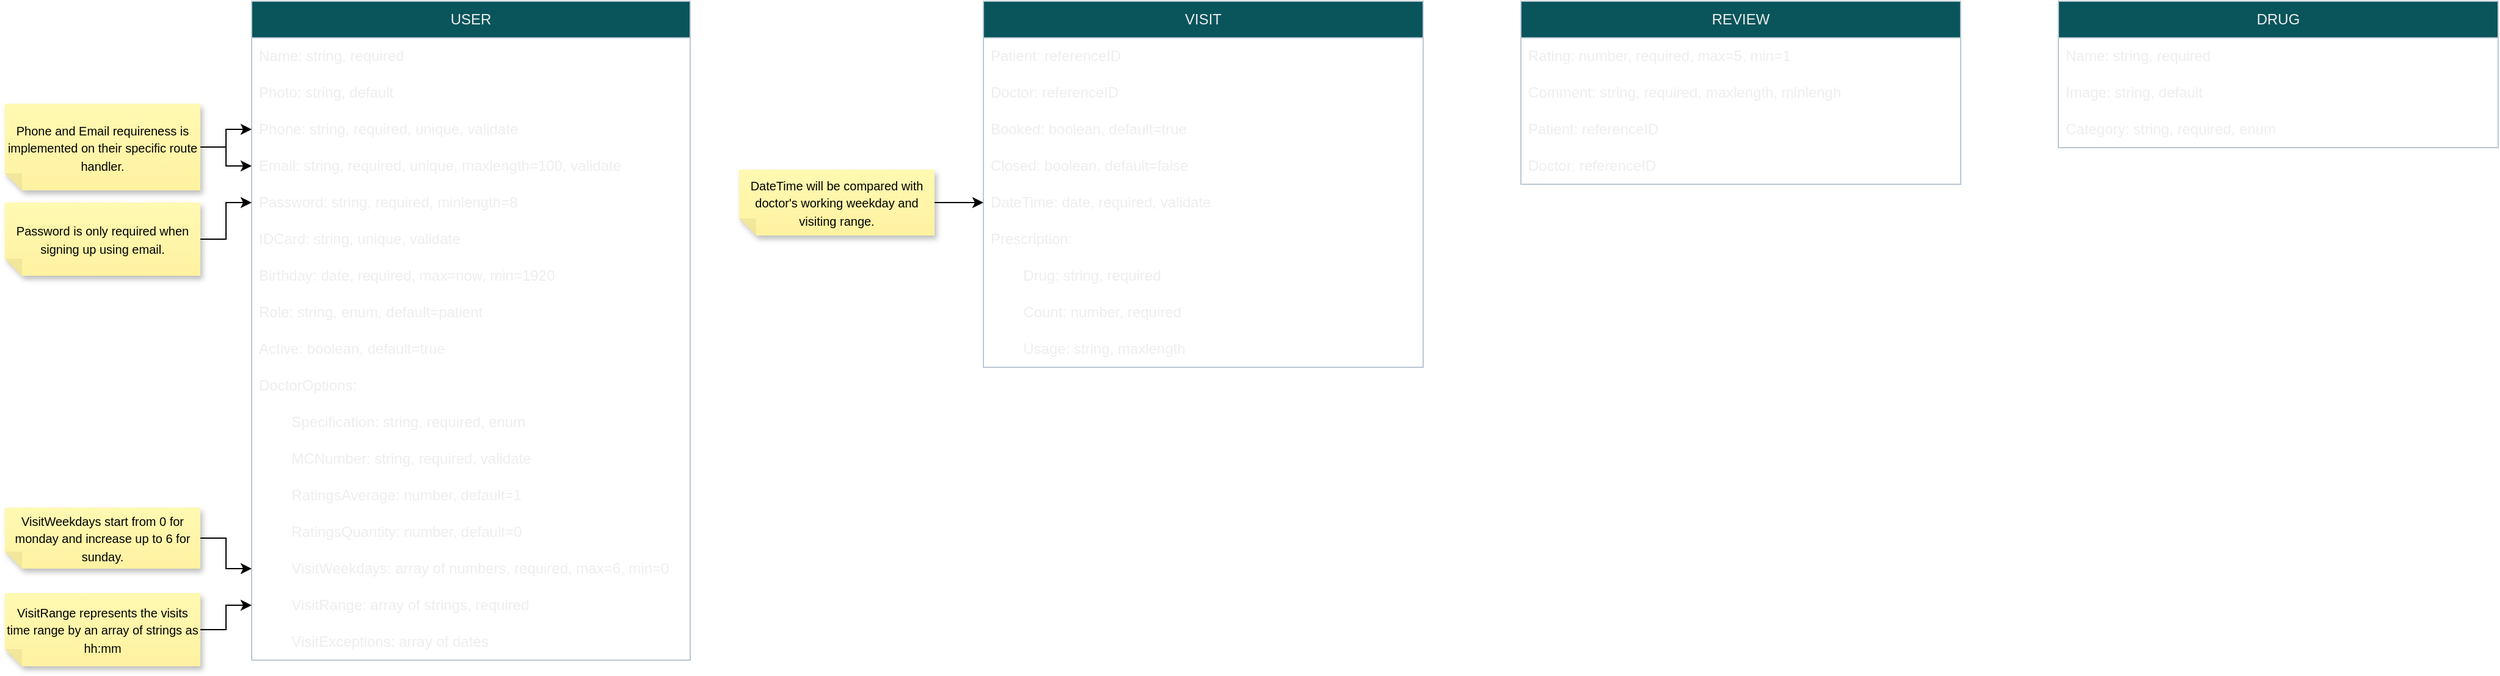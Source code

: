 <mxfile version="24.7.17">
  <diagram name="Page-1" id="bkGXrUdnT-bVuw_Vbvp5">
    <mxGraphModel dx="772" dy="367" grid="1" gridSize="10" guides="1" tooltips="1" connect="1" arrows="1" fold="1" page="1" pageScale="1" pageWidth="1400" pageHeight="850" math="0" shadow="0">
      <root>
        <mxCell id="0" />
        <mxCell id="1" parent="0" />
        <mxCell id="bsFY-IDUE_TwSqO9ztVE-1" value="USER" style="swimlane;fontStyle=0;childLayout=stackLayout;horizontal=1;startSize=30;horizontalStack=0;resizeParent=1;resizeParentMax=0;resizeLast=0;collapsible=1;marginBottom=0;whiteSpace=wrap;html=1;labelBackgroundColor=none;fillColor=#09555B;strokeColor=#BAC8D3;fontColor=#EEEEEE;" parent="1" vertex="1">
          <mxGeometry x="582" y="165" width="359" height="540" as="geometry" />
        </mxCell>
        <mxCell id="bsFY-IDUE_TwSqO9ztVE-2" value="Name: string, required" style="text;strokeColor=none;fillColor=none;align=left;verticalAlign=middle;spacingLeft=4;spacingRight=4;overflow=hidden;points=[[0,0.5],[1,0.5]];portConstraint=eastwest;rotatable=0;whiteSpace=wrap;html=1;labelBackgroundColor=none;fontColor=#EEEEEE;" parent="bsFY-IDUE_TwSqO9ztVE-1" vertex="1">
          <mxGeometry y="30" width="359" height="30" as="geometry" />
        </mxCell>
        <mxCell id="bsFY-IDUE_TwSqO9ztVE-3" value="Photo: string, default" style="text;strokeColor=none;fillColor=none;align=left;verticalAlign=middle;spacingLeft=4;spacingRight=4;overflow=hidden;points=[[0,0.5],[1,0.5]];portConstraint=eastwest;rotatable=0;whiteSpace=wrap;html=1;labelBackgroundColor=none;fontColor=#EEEEEE;" parent="bsFY-IDUE_TwSqO9ztVE-1" vertex="1">
          <mxGeometry y="60" width="359" height="30" as="geometry" />
        </mxCell>
        <mxCell id="bsFY-IDUE_TwSqO9ztVE-4" value="Phone: string, required, unique, validate" style="text;strokeColor=none;fillColor=none;align=left;verticalAlign=middle;spacingLeft=4;spacingRight=4;overflow=hidden;points=[[0,0.5],[1,0.5]];portConstraint=eastwest;rotatable=0;whiteSpace=wrap;html=1;labelBackgroundColor=none;fontColor=#EEEEEE;" parent="bsFY-IDUE_TwSqO9ztVE-1" vertex="1">
          <mxGeometry y="90" width="359" height="30" as="geometry" />
        </mxCell>
        <mxCell id="bsFY-IDUE_TwSqO9ztVE-5" value="Email: string, required, unique, maxlength=100, validate" style="text;strokeColor=none;fillColor=none;align=left;verticalAlign=middle;spacingLeft=4;spacingRight=4;overflow=hidden;points=[[0,0.5],[1,0.5]];portConstraint=eastwest;rotatable=0;whiteSpace=wrap;html=1;shadow=1;labelBackgroundColor=none;fontColor=#EEEEEE;" parent="bsFY-IDUE_TwSqO9ztVE-1" vertex="1">
          <mxGeometry y="120" width="359" height="30" as="geometry" />
        </mxCell>
        <mxCell id="bsFY-IDUE_TwSqO9ztVE-6" value="Password: string, required, minlength=8" style="text;strokeColor=none;fillColor=none;align=left;verticalAlign=middle;spacingLeft=4;spacingRight=4;overflow=hidden;points=[[0,0.5],[1,0.5]];portConstraint=eastwest;rotatable=0;whiteSpace=wrap;html=1;labelBackgroundColor=none;fontColor=#EEEEEE;" parent="bsFY-IDUE_TwSqO9ztVE-1" vertex="1">
          <mxGeometry y="150" width="359" height="30" as="geometry" />
        </mxCell>
        <mxCell id="bsFY-IDUE_TwSqO9ztVE-7" value="IDCard: string, unique, validate" style="text;strokeColor=none;fillColor=none;align=left;verticalAlign=middle;spacingLeft=4;spacingRight=4;overflow=hidden;points=[[0,0.5],[1,0.5]];portConstraint=eastwest;rotatable=0;whiteSpace=wrap;html=1;labelBackgroundColor=none;fontColor=#EEEEEE;" parent="bsFY-IDUE_TwSqO9ztVE-1" vertex="1">
          <mxGeometry y="180" width="359" height="30" as="geometry" />
        </mxCell>
        <mxCell id="bsFY-IDUE_TwSqO9ztVE-8" value="Birthday: date, required, max=now, min=1920" style="text;strokeColor=none;fillColor=none;align=left;verticalAlign=middle;spacingLeft=4;spacingRight=4;overflow=hidden;points=[[0,0.5],[1,0.5]];portConstraint=eastwest;rotatable=0;whiteSpace=wrap;html=1;labelBackgroundColor=none;fontColor=#EEEEEE;" parent="bsFY-IDUE_TwSqO9ztVE-1" vertex="1">
          <mxGeometry y="210" width="359" height="30" as="geometry" />
        </mxCell>
        <mxCell id="bsFY-IDUE_TwSqO9ztVE-9" value="Role: string, enum, default=patient" style="text;strokeColor=none;fillColor=none;align=left;verticalAlign=middle;spacingLeft=4;spacingRight=4;overflow=hidden;points=[[0,0.5],[1,0.5]];portConstraint=eastwest;rotatable=0;whiteSpace=wrap;html=1;labelBackgroundColor=none;fontColor=#EEEEEE;" parent="bsFY-IDUE_TwSqO9ztVE-1" vertex="1">
          <mxGeometry y="240" width="359" height="30" as="geometry" />
        </mxCell>
        <mxCell id="JKvzUL4bLa6gIHP7uEug-15" value="Active: boolean, default=true" style="text;strokeColor=none;fillColor=none;align=left;verticalAlign=middle;spacingLeft=4;spacingRight=4;overflow=hidden;points=[[0,0.5],[1,0.5]];portConstraint=eastwest;rotatable=0;whiteSpace=wrap;html=1;labelBackgroundColor=none;fontColor=#EEEEEE;" parent="bsFY-IDUE_TwSqO9ztVE-1" vertex="1">
          <mxGeometry y="270" width="359" height="30" as="geometry" />
        </mxCell>
        <mxCell id="bsFY-IDUE_TwSqO9ztVE-38" value="DoctorOptions:" style="text;strokeColor=none;fillColor=none;align=left;verticalAlign=middle;spacingLeft=4;spacingRight=4;overflow=hidden;points=[[0,0.5],[1,0.5]];portConstraint=eastwest;rotatable=0;whiteSpace=wrap;html=1;labelBackgroundColor=none;fontColor=#EEEEEE;" parent="bsFY-IDUE_TwSqO9ztVE-1" vertex="1">
          <mxGeometry y="300" width="359" height="30" as="geometry" />
        </mxCell>
        <mxCell id="bsFY-IDUE_TwSqO9ztVE-49" value="&lt;span style=&quot;white-space: pre;&quot;&gt;&#x9;&lt;/span&gt;Specification: string, required, enum" style="text;strokeColor=none;fillColor=none;align=left;verticalAlign=middle;spacingLeft=4;spacingRight=4;overflow=hidden;points=[[0,0.5],[1,0.5]];portConstraint=eastwest;rotatable=0;whiteSpace=wrap;html=1;labelBackgroundColor=none;fontColor=#EEEEEE;" parent="bsFY-IDUE_TwSqO9ztVE-1" vertex="1">
          <mxGeometry y="330" width="359" height="30" as="geometry" />
        </mxCell>
        <mxCell id="bsFY-IDUE_TwSqO9ztVE-50" value="&lt;span style=&quot;white-space: pre;&quot;&gt;&#x9;&lt;/span&gt;MCNumber: string, required, validate" style="text;strokeColor=none;fillColor=none;align=left;verticalAlign=middle;spacingLeft=4;spacingRight=4;overflow=hidden;points=[[0,0.5],[1,0.5]];portConstraint=eastwest;rotatable=0;whiteSpace=wrap;html=1;labelBackgroundColor=none;fontColor=#EEEEEE;" parent="bsFY-IDUE_TwSqO9ztVE-1" vertex="1">
          <mxGeometry y="360" width="359" height="30" as="geometry" />
        </mxCell>
        <mxCell id="bsFY-IDUE_TwSqO9ztVE-51" value="&lt;span style=&quot;white-space: pre;&quot;&gt;&#x9;&lt;/span&gt;RatingsAverage: number, default=1" style="text;strokeColor=none;fillColor=none;align=left;verticalAlign=middle;spacingLeft=4;spacingRight=4;overflow=hidden;points=[[0,0.5],[1,0.5]];portConstraint=eastwest;rotatable=0;whiteSpace=wrap;html=1;labelBackgroundColor=none;fontColor=#EEEEEE;" parent="bsFY-IDUE_TwSqO9ztVE-1" vertex="1">
          <mxGeometry y="390" width="359" height="30" as="geometry" />
        </mxCell>
        <mxCell id="bsFY-IDUE_TwSqO9ztVE-52" value="&lt;span style=&quot;white-space: pre;&quot;&gt;&#x9;&lt;/span&gt;RatingsQuantity: number, default=0" style="text;strokeColor=none;fillColor=none;align=left;verticalAlign=middle;spacingLeft=4;spacingRight=4;overflow=hidden;points=[[0,0.5],[1,0.5]];portConstraint=eastwest;rotatable=0;whiteSpace=wrap;html=1;labelBackgroundColor=none;fontColor=#EEEEEE;" parent="bsFY-IDUE_TwSqO9ztVE-1" vertex="1">
          <mxGeometry y="420" width="359" height="30" as="geometry" />
        </mxCell>
        <mxCell id="JKvzUL4bLa6gIHP7uEug-16" value="&lt;span style=&quot;white-space: pre;&quot;&gt;&lt;span style=&quot;white-space: pre;&quot;&gt;&#x9;&lt;/span&gt;VisitW&lt;/span&gt;eekdays: array of numbers, required, max=6, min=0" style="text;strokeColor=none;fillColor=none;align=left;verticalAlign=middle;spacingLeft=4;spacingRight=4;overflow=hidden;points=[[0,0.5],[1,0.5]];portConstraint=eastwest;rotatable=0;whiteSpace=wrap;html=1;labelBackgroundColor=none;fontColor=#EEEEEE;" parent="bsFY-IDUE_TwSqO9ztVE-1" vertex="1">
          <mxGeometry y="450" width="359" height="30" as="geometry" />
        </mxCell>
        <mxCell id="JKvzUL4bLa6gIHP7uEug-17" value="&lt;div&gt;&lt;span style=&quot;white-space: pre;&quot;&gt;&#x9;&lt;/span&gt;Visit&lt;span style=&quot;white-space: pre;&quot;&gt;R&lt;/span&gt;ange: array of strings, required&lt;/div&gt;" style="text;strokeColor=none;fillColor=none;align=left;verticalAlign=middle;spacingLeft=4;spacingRight=4;overflow=hidden;points=[[0,0.5],[1,0.5]];portConstraint=eastwest;rotatable=0;whiteSpace=wrap;html=1;labelBackgroundColor=none;fontColor=#EEEEEE;" parent="bsFY-IDUE_TwSqO9ztVE-1" vertex="1">
          <mxGeometry y="480" width="359" height="30" as="geometry" />
        </mxCell>
        <mxCell id="JKvzUL4bLa6gIHP7uEug-18" value="&lt;span style=&quot;background-color: initial; white-space: pre;&quot;&gt;&lt;span style=&quot;white-space: pre;&quot;&gt;&#x9;&lt;/span&gt;VisitE&lt;/span&gt;&lt;span style=&quot;background-color: initial;&quot;&gt;xceptions: array of dates&lt;/span&gt;" style="text;strokeColor=none;fillColor=none;align=left;verticalAlign=middle;spacingLeft=4;spacingRight=4;overflow=hidden;points=[[0,0.5],[1,0.5]];portConstraint=eastwest;rotatable=0;whiteSpace=wrap;html=1;labelBackgroundColor=none;fontColor=#EEEEEE;" parent="bsFY-IDUE_TwSqO9ztVE-1" vertex="1">
          <mxGeometry y="510" width="359" height="30" as="geometry" />
        </mxCell>
        <mxCell id="bsFY-IDUE_TwSqO9ztVE-10" value="VISIT" style="swimlane;fontStyle=0;childLayout=stackLayout;horizontal=1;startSize=30;horizontalStack=0;resizeParent=1;resizeParentMax=0;resizeLast=0;collapsible=1;marginBottom=0;whiteSpace=wrap;html=1;labelBackgroundColor=none;fillColor=#09555B;strokeColor=#BAC8D3;fontColor=#EEEEEE;" parent="1" vertex="1">
          <mxGeometry x="1181" y="165" width="360" height="300" as="geometry" />
        </mxCell>
        <mxCell id="bsFY-IDUE_TwSqO9ztVE-11" value="Patient: referenceID" style="text;strokeColor=none;fillColor=none;align=left;verticalAlign=middle;spacingLeft=4;spacingRight=4;overflow=hidden;points=[[0,0.5],[1,0.5]];portConstraint=eastwest;rotatable=0;whiteSpace=wrap;html=1;labelBackgroundColor=none;fontColor=#EEEEEE;" parent="bsFY-IDUE_TwSqO9ztVE-10" vertex="1">
          <mxGeometry y="30" width="360" height="30" as="geometry" />
        </mxCell>
        <mxCell id="bsFY-IDUE_TwSqO9ztVE-12" value="Doctor: referenceID" style="text;strokeColor=none;fillColor=none;align=left;verticalAlign=middle;spacingLeft=4;spacingRight=4;overflow=hidden;points=[[0,0.5],[1,0.5]];portConstraint=eastwest;rotatable=0;whiteSpace=wrap;html=1;labelBackgroundColor=none;fontColor=#EEEEEE;" parent="bsFY-IDUE_TwSqO9ztVE-10" vertex="1">
          <mxGeometry y="60" width="360" height="30" as="geometry" />
        </mxCell>
        <mxCell id="bsFY-IDUE_TwSqO9ztVE-14" value="Booked: boolean, default=true" style="text;strokeColor=none;fillColor=none;align=left;verticalAlign=middle;spacingLeft=4;spacingRight=4;overflow=hidden;points=[[0,0.5],[1,0.5]];portConstraint=eastwest;rotatable=0;whiteSpace=wrap;html=1;labelBackgroundColor=none;fontColor=#EEEEEE;" parent="bsFY-IDUE_TwSqO9ztVE-10" vertex="1">
          <mxGeometry y="90" width="360" height="30" as="geometry" />
        </mxCell>
        <mxCell id="bsFY-IDUE_TwSqO9ztVE-15" value="Closed: boolean, default=false" style="text;strokeColor=none;fillColor=none;align=left;verticalAlign=middle;spacingLeft=4;spacingRight=4;overflow=hidden;points=[[0,0.5],[1,0.5]];portConstraint=eastwest;rotatable=0;whiteSpace=wrap;html=1;labelBackgroundColor=none;fontColor=#EEEEEE;" parent="bsFY-IDUE_TwSqO9ztVE-10" vertex="1">
          <mxGeometry y="120" width="360" height="30" as="geometry" />
        </mxCell>
        <mxCell id="bsFY-IDUE_TwSqO9ztVE-16" value="DateTime: date, required, validate" style="text;strokeColor=none;fillColor=none;align=left;verticalAlign=middle;spacingLeft=4;spacingRight=4;overflow=hidden;points=[[0,0.5],[1,0.5]];portConstraint=eastwest;rotatable=0;whiteSpace=wrap;html=1;labelBackgroundColor=none;fontColor=#EEEEEE;" parent="bsFY-IDUE_TwSqO9ztVE-10" vertex="1">
          <mxGeometry y="150" width="360" height="30" as="geometry" />
        </mxCell>
        <mxCell id="bsFY-IDUE_TwSqO9ztVE-13" value="Prescription:" style="text;strokeColor=none;fillColor=none;align=left;verticalAlign=middle;spacingLeft=4;spacingRight=4;overflow=hidden;points=[[0,0.5],[1,0.5]];portConstraint=eastwest;rotatable=0;whiteSpace=wrap;html=1;labelBackgroundColor=none;fontColor=#EEEEEE;" parent="bsFY-IDUE_TwSqO9ztVE-10" vertex="1">
          <mxGeometry y="180" width="360" height="30" as="geometry" />
        </mxCell>
        <mxCell id="JKvzUL4bLa6gIHP7uEug-21" value="&lt;span style=&quot;white-space: pre;&quot;&gt;&#x9;&lt;/span&gt;Drug: string, required" style="text;strokeColor=none;fillColor=none;align=left;verticalAlign=middle;spacingLeft=4;spacingRight=4;overflow=hidden;points=[[0,0.5],[1,0.5]];portConstraint=eastwest;rotatable=0;whiteSpace=wrap;html=1;labelBackgroundColor=none;fontColor=#EEEEEE;" parent="bsFY-IDUE_TwSqO9ztVE-10" vertex="1">
          <mxGeometry y="210" width="360" height="30" as="geometry" />
        </mxCell>
        <mxCell id="JKvzUL4bLa6gIHP7uEug-22" value="&lt;span style=&quot;white-space: pre;&quot;&gt;&#x9;&lt;/span&gt;Count: number, required" style="text;strokeColor=none;fillColor=none;align=left;verticalAlign=middle;spacingLeft=4;spacingRight=4;overflow=hidden;points=[[0,0.5],[1,0.5]];portConstraint=eastwest;rotatable=0;whiteSpace=wrap;html=1;labelBackgroundColor=none;fontColor=#EEEEEE;" parent="bsFY-IDUE_TwSqO9ztVE-10" vertex="1">
          <mxGeometry y="240" width="360" height="30" as="geometry" />
        </mxCell>
        <mxCell id="JKvzUL4bLa6gIHP7uEug-23" value="&lt;span style=&quot;white-space: pre;&quot;&gt;&#x9;&lt;/span&gt;Usage: string, maxlength" style="text;strokeColor=none;fillColor=none;align=left;verticalAlign=middle;spacingLeft=4;spacingRight=4;overflow=hidden;points=[[0,0.5],[1,0.5]];portConstraint=eastwest;rotatable=0;whiteSpace=wrap;html=1;labelBackgroundColor=none;fontColor=#EEEEEE;" parent="bsFY-IDUE_TwSqO9ztVE-10" vertex="1">
          <mxGeometry y="270" width="360" height="30" as="geometry" />
        </mxCell>
        <mxCell id="bsFY-IDUE_TwSqO9ztVE-17" value="REVIEW" style="swimlane;fontStyle=0;childLayout=stackLayout;horizontal=1;startSize=30;horizontalStack=0;resizeParent=1;resizeParentMax=0;resizeLast=0;collapsible=1;marginBottom=0;whiteSpace=wrap;html=1;labelBackgroundColor=none;fillColor=#09555B;strokeColor=#BAC8D3;fontColor=#EEEEEE;" parent="1" vertex="1">
          <mxGeometry x="1621" y="165" width="360" height="150" as="geometry" />
        </mxCell>
        <mxCell id="bsFY-IDUE_TwSqO9ztVE-18" value="Rating: number, required, max=5, min=1" style="text;strokeColor=none;fillColor=none;align=left;verticalAlign=middle;spacingLeft=4;spacingRight=4;overflow=hidden;points=[[0,0.5],[1,0.5]];portConstraint=eastwest;rotatable=0;whiteSpace=wrap;html=1;labelBackgroundColor=none;fontColor=#EEEEEE;" parent="bsFY-IDUE_TwSqO9ztVE-17" vertex="1">
          <mxGeometry y="30" width="360" height="30" as="geometry" />
        </mxCell>
        <mxCell id="bsFY-IDUE_TwSqO9ztVE-19" value="Comment: string, required, maxlength, minlengh" style="text;strokeColor=none;fillColor=none;align=left;verticalAlign=middle;spacingLeft=4;spacingRight=4;overflow=hidden;points=[[0,0.5],[1,0.5]];portConstraint=eastwest;rotatable=0;whiteSpace=wrap;html=1;labelBackgroundColor=none;fontColor=#EEEEEE;" parent="bsFY-IDUE_TwSqO9ztVE-17" vertex="1">
          <mxGeometry y="60" width="360" height="30" as="geometry" />
        </mxCell>
        <mxCell id="bsFY-IDUE_TwSqO9ztVE-20" value="Patient: referenceID" style="text;strokeColor=none;fillColor=none;align=left;verticalAlign=middle;spacingLeft=4;spacingRight=4;overflow=hidden;points=[[0,0.5],[1,0.5]];portConstraint=eastwest;rotatable=0;whiteSpace=wrap;html=1;labelBackgroundColor=none;fontColor=#EEEEEE;" parent="bsFY-IDUE_TwSqO9ztVE-17" vertex="1">
          <mxGeometry y="90" width="360" height="30" as="geometry" />
        </mxCell>
        <mxCell id="bsFY-IDUE_TwSqO9ztVE-21" value="Doctor: referenceID" style="text;strokeColor=none;fillColor=none;align=left;verticalAlign=middle;spacingLeft=4;spacingRight=4;overflow=hidden;points=[[0,0.5],[1,0.5]];portConstraint=eastwest;rotatable=0;whiteSpace=wrap;html=1;labelBackgroundColor=none;fontColor=#EEEEEE;" parent="bsFY-IDUE_TwSqO9ztVE-17" vertex="1">
          <mxGeometry y="120" width="360" height="30" as="geometry" />
        </mxCell>
        <mxCell id="bsFY-IDUE_TwSqO9ztVE-22" value="DRUG" style="swimlane;fontStyle=0;childLayout=stackLayout;horizontal=1;startSize=30;horizontalStack=0;resizeParent=1;resizeParentMax=0;resizeLast=0;collapsible=1;marginBottom=0;whiteSpace=wrap;html=1;labelBackgroundColor=none;fillColor=#09555B;strokeColor=#BAC8D3;fontColor=#EEEEEE;" parent="1" vertex="1">
          <mxGeometry x="2061" y="165" width="360" height="120" as="geometry" />
        </mxCell>
        <mxCell id="bsFY-IDUE_TwSqO9ztVE-23" value="Name: string, required" style="text;strokeColor=none;fillColor=none;align=left;verticalAlign=middle;spacingLeft=4;spacingRight=4;overflow=hidden;points=[[0,0.5],[1,0.5]];portConstraint=eastwest;rotatable=0;whiteSpace=wrap;html=1;labelBackgroundColor=none;fontColor=#EEEEEE;" parent="bsFY-IDUE_TwSqO9ztVE-22" vertex="1">
          <mxGeometry y="30" width="360" height="30" as="geometry" />
        </mxCell>
        <mxCell id="bsFY-IDUE_TwSqO9ztVE-24" value="Image: string, default" style="text;strokeColor=none;fillColor=none;align=left;verticalAlign=middle;spacingLeft=4;spacingRight=4;overflow=hidden;points=[[0,0.5],[1,0.5]];portConstraint=eastwest;rotatable=0;whiteSpace=wrap;html=1;labelBackgroundColor=none;fontColor=#EEEEEE;" parent="bsFY-IDUE_TwSqO9ztVE-22" vertex="1">
          <mxGeometry y="60" width="360" height="30" as="geometry" />
        </mxCell>
        <mxCell id="bsFY-IDUE_TwSqO9ztVE-25" value="Category: string, required, enum" style="text;strokeColor=none;fillColor=none;align=left;verticalAlign=middle;spacingLeft=4;spacingRight=4;overflow=hidden;points=[[0,0.5],[1,0.5]];portConstraint=eastwest;rotatable=0;whiteSpace=wrap;html=1;labelBackgroundColor=none;fontColor=#EEEEEE;" parent="bsFY-IDUE_TwSqO9ztVE-22" vertex="1">
          <mxGeometry y="90" width="360" height="30" as="geometry" />
        </mxCell>
        <mxCell id="JKvzUL4bLa6gIHP7uEug-3" style="edgeStyle=orthogonalEdgeStyle;rounded=0;orthogonalLoop=1;jettySize=auto;html=1;" parent="1" source="JKvzUL4bLa6gIHP7uEug-1" target="bsFY-IDUE_TwSqO9ztVE-4" edge="1">
          <mxGeometry relative="1" as="geometry" />
        </mxCell>
        <mxCell id="JKvzUL4bLa6gIHP7uEug-4" style="edgeStyle=orthogonalEdgeStyle;rounded=0;orthogonalLoop=1;jettySize=auto;html=1;exitX=0;exitY=0.5;exitDx=0;exitDy=0;exitPerimeter=0;entryX=0;entryY=0.5;entryDx=0;entryDy=0;" parent="1" source="JKvzUL4bLa6gIHP7uEug-1" target="bsFY-IDUE_TwSqO9ztVE-5" edge="1">
          <mxGeometry relative="1" as="geometry" />
        </mxCell>
        <mxCell id="JKvzUL4bLa6gIHP7uEug-1" value="&lt;font style=&quot;font-size: 10px;&quot;&gt;Phone and Email requireness is implemented on their specific route handler.&lt;/font&gt;" style="shape=note;whiteSpace=wrap;html=1;backgroundOutline=1;fontColor=#000000;darkOpacity=0.05;fillColor=#FFF9B2;strokeColor=none;fillStyle=solid;direction=west;gradientDirection=north;gradientColor=#FFF2A1;shadow=1;size=14;pointerEvents=1;rotation=0;" parent="1" vertex="1">
          <mxGeometry x="380" y="249" width="160" height="71" as="geometry" />
        </mxCell>
        <mxCell id="JKvzUL4bLa6gIHP7uEug-20" style="edgeStyle=orthogonalEdgeStyle;rounded=0;orthogonalLoop=1;jettySize=auto;html=1;" parent="1" source="JKvzUL4bLa6gIHP7uEug-5" target="JKvzUL4bLa6gIHP7uEug-17" edge="1">
          <mxGeometry relative="1" as="geometry">
            <mxPoint x="530" y="690" as="targetPoint" />
          </mxGeometry>
        </mxCell>
        <mxCell id="JKvzUL4bLa6gIHP7uEug-5" value="&lt;font style=&quot;font-size: 10px;&quot;&gt;VisitRange represents the visits time range by an array of strings as hh:mm&lt;/font&gt;" style="shape=note;whiteSpace=wrap;html=1;backgroundOutline=1;fontColor=#000000;darkOpacity=0.05;fillColor=#FFF9B2;strokeColor=none;fillStyle=solid;direction=west;gradientDirection=north;gradientColor=#FFF2A1;shadow=1;size=14;pointerEvents=1;rotation=0;" parent="1" vertex="1">
          <mxGeometry x="380" y="650" width="160" height="60" as="geometry" />
        </mxCell>
        <mxCell id="JKvzUL4bLa6gIHP7uEug-10" style="edgeStyle=orthogonalEdgeStyle;rounded=0;orthogonalLoop=1;jettySize=auto;html=1;" parent="1" source="JKvzUL4bLa6gIHP7uEug-8" target="JKvzUL4bLa6gIHP7uEug-16" edge="1">
          <mxGeometry relative="1" as="geometry">
            <mxPoint x="582" y="650" as="targetPoint" />
          </mxGeometry>
        </mxCell>
        <mxCell id="JKvzUL4bLa6gIHP7uEug-8" value="&lt;font style=&quot;font-size: 10px;&quot;&gt;VisitWeekdays start from 0 for monday and increase up to 6 for sunday.&lt;/font&gt;" style="shape=note;whiteSpace=wrap;html=1;backgroundOutline=1;fontColor=#000000;darkOpacity=0.05;fillColor=#FFF9B2;strokeColor=none;fillStyle=solid;direction=west;gradientDirection=north;gradientColor=#FFF2A1;shadow=1;size=14;pointerEvents=1;rotation=0;" parent="1" vertex="1">
          <mxGeometry x="380" y="580" width="160" height="50" as="geometry" />
        </mxCell>
        <mxCell id="JKvzUL4bLa6gIHP7uEug-12" style="edgeStyle=orthogonalEdgeStyle;rounded=0;orthogonalLoop=1;jettySize=auto;html=1;exitX=0;exitY=0.5;exitDx=0;exitDy=0;exitPerimeter=0;entryX=0;entryY=0.5;entryDx=0;entryDy=0;" parent="1" source="JKvzUL4bLa6gIHP7uEug-11" target="bsFY-IDUE_TwSqO9ztVE-16" edge="1">
          <mxGeometry relative="1" as="geometry" />
        </mxCell>
        <mxCell id="JKvzUL4bLa6gIHP7uEug-11" value="&lt;font style=&quot;font-size: 10px;&quot;&gt;DateTime will be compared with doctor&#39;s working weekday and visiting range.&lt;/font&gt;" style="shape=note;whiteSpace=wrap;html=1;backgroundOutline=1;fontColor=#000000;darkOpacity=0.05;fillColor=#FFF9B2;strokeColor=none;fillStyle=solid;direction=west;gradientDirection=north;gradientColor=#FFF2A1;shadow=1;size=14;pointerEvents=1;rotation=0;" parent="1" vertex="1">
          <mxGeometry x="981" y="303" width="160" height="54" as="geometry" />
        </mxCell>
        <mxCell id="4OCKBoPFhYRE-P8O0lys-2" style="edgeStyle=orthogonalEdgeStyle;rounded=0;orthogonalLoop=1;jettySize=auto;html=1;exitX=0;exitY=0.5;exitDx=0;exitDy=0;exitPerimeter=0;entryX=0;entryY=0.5;entryDx=0;entryDy=0;" edge="1" parent="1" source="4OCKBoPFhYRE-P8O0lys-1" target="bsFY-IDUE_TwSqO9ztVE-6">
          <mxGeometry relative="1" as="geometry" />
        </mxCell>
        <mxCell id="4OCKBoPFhYRE-P8O0lys-1" value="&lt;font style=&quot;font-size: 10px;&quot;&gt;Password is only required when signing up using email.&lt;/font&gt;" style="shape=note;whiteSpace=wrap;html=1;backgroundOutline=1;fontColor=#000000;darkOpacity=0.05;fillColor=#FFF9B2;strokeColor=none;fillStyle=solid;direction=west;gradientDirection=north;gradientColor=#FFF2A1;shadow=1;size=14;pointerEvents=1;rotation=0;" vertex="1" parent="1">
          <mxGeometry x="380" y="330" width="160" height="60" as="geometry" />
        </mxCell>
      </root>
    </mxGraphModel>
  </diagram>
</mxfile>
